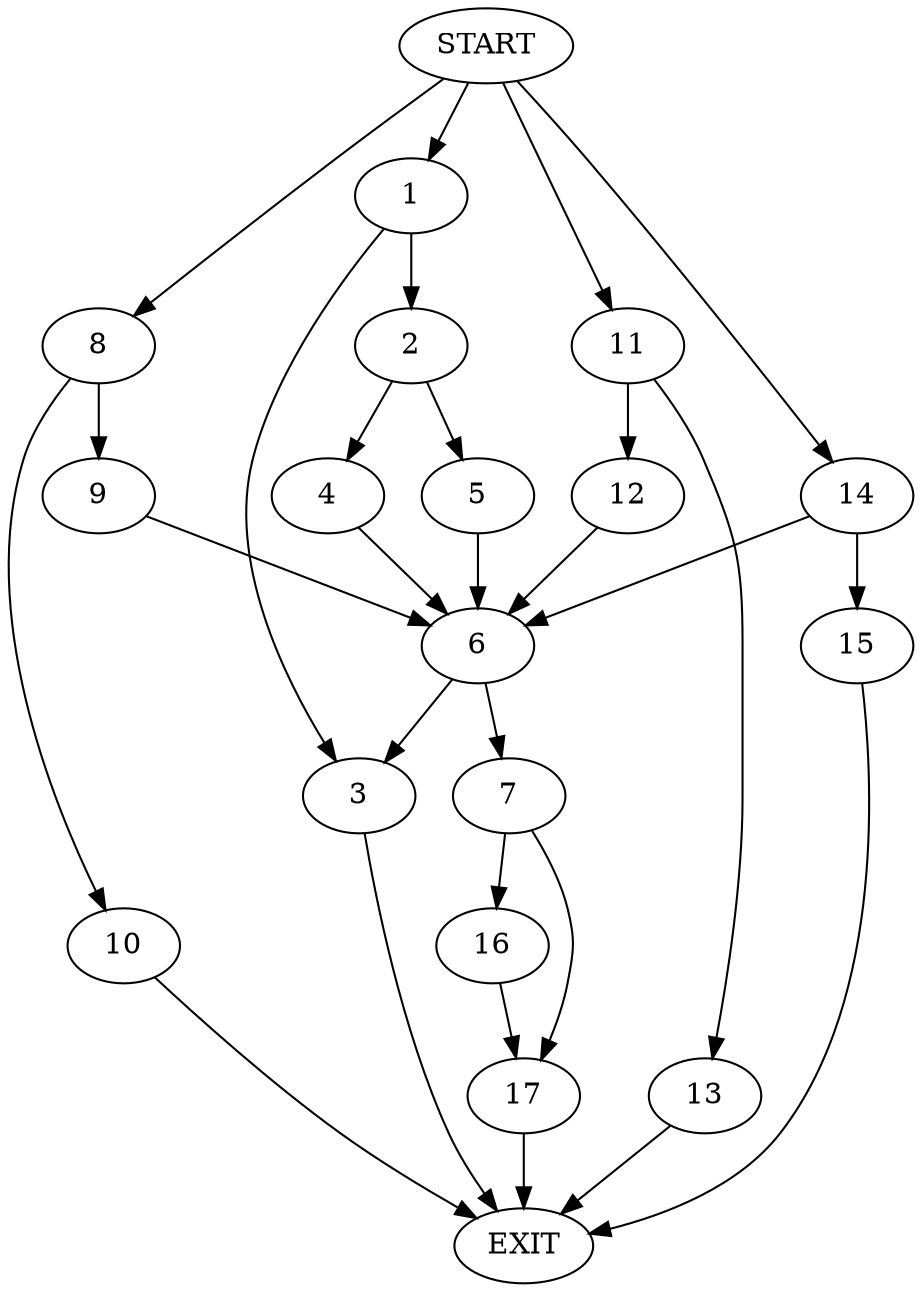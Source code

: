 digraph {
0 [label="START"]
18 [label="EXIT"]
0 -> 1
1 -> 2
1 -> 3
3 -> 18
2 -> 4
2 -> 5
4 -> 6
5 -> 6
6 -> 3
6 -> 7
0 -> 8
8 -> 9
8 -> 10
10 -> 18
9 -> 6
0 -> 11
11 -> 12
11 -> 13
12 -> 6
13 -> 18
0 -> 14
14 -> 15
14 -> 6
15 -> 18
7 -> 16
7 -> 17
17 -> 18
16 -> 17
}
